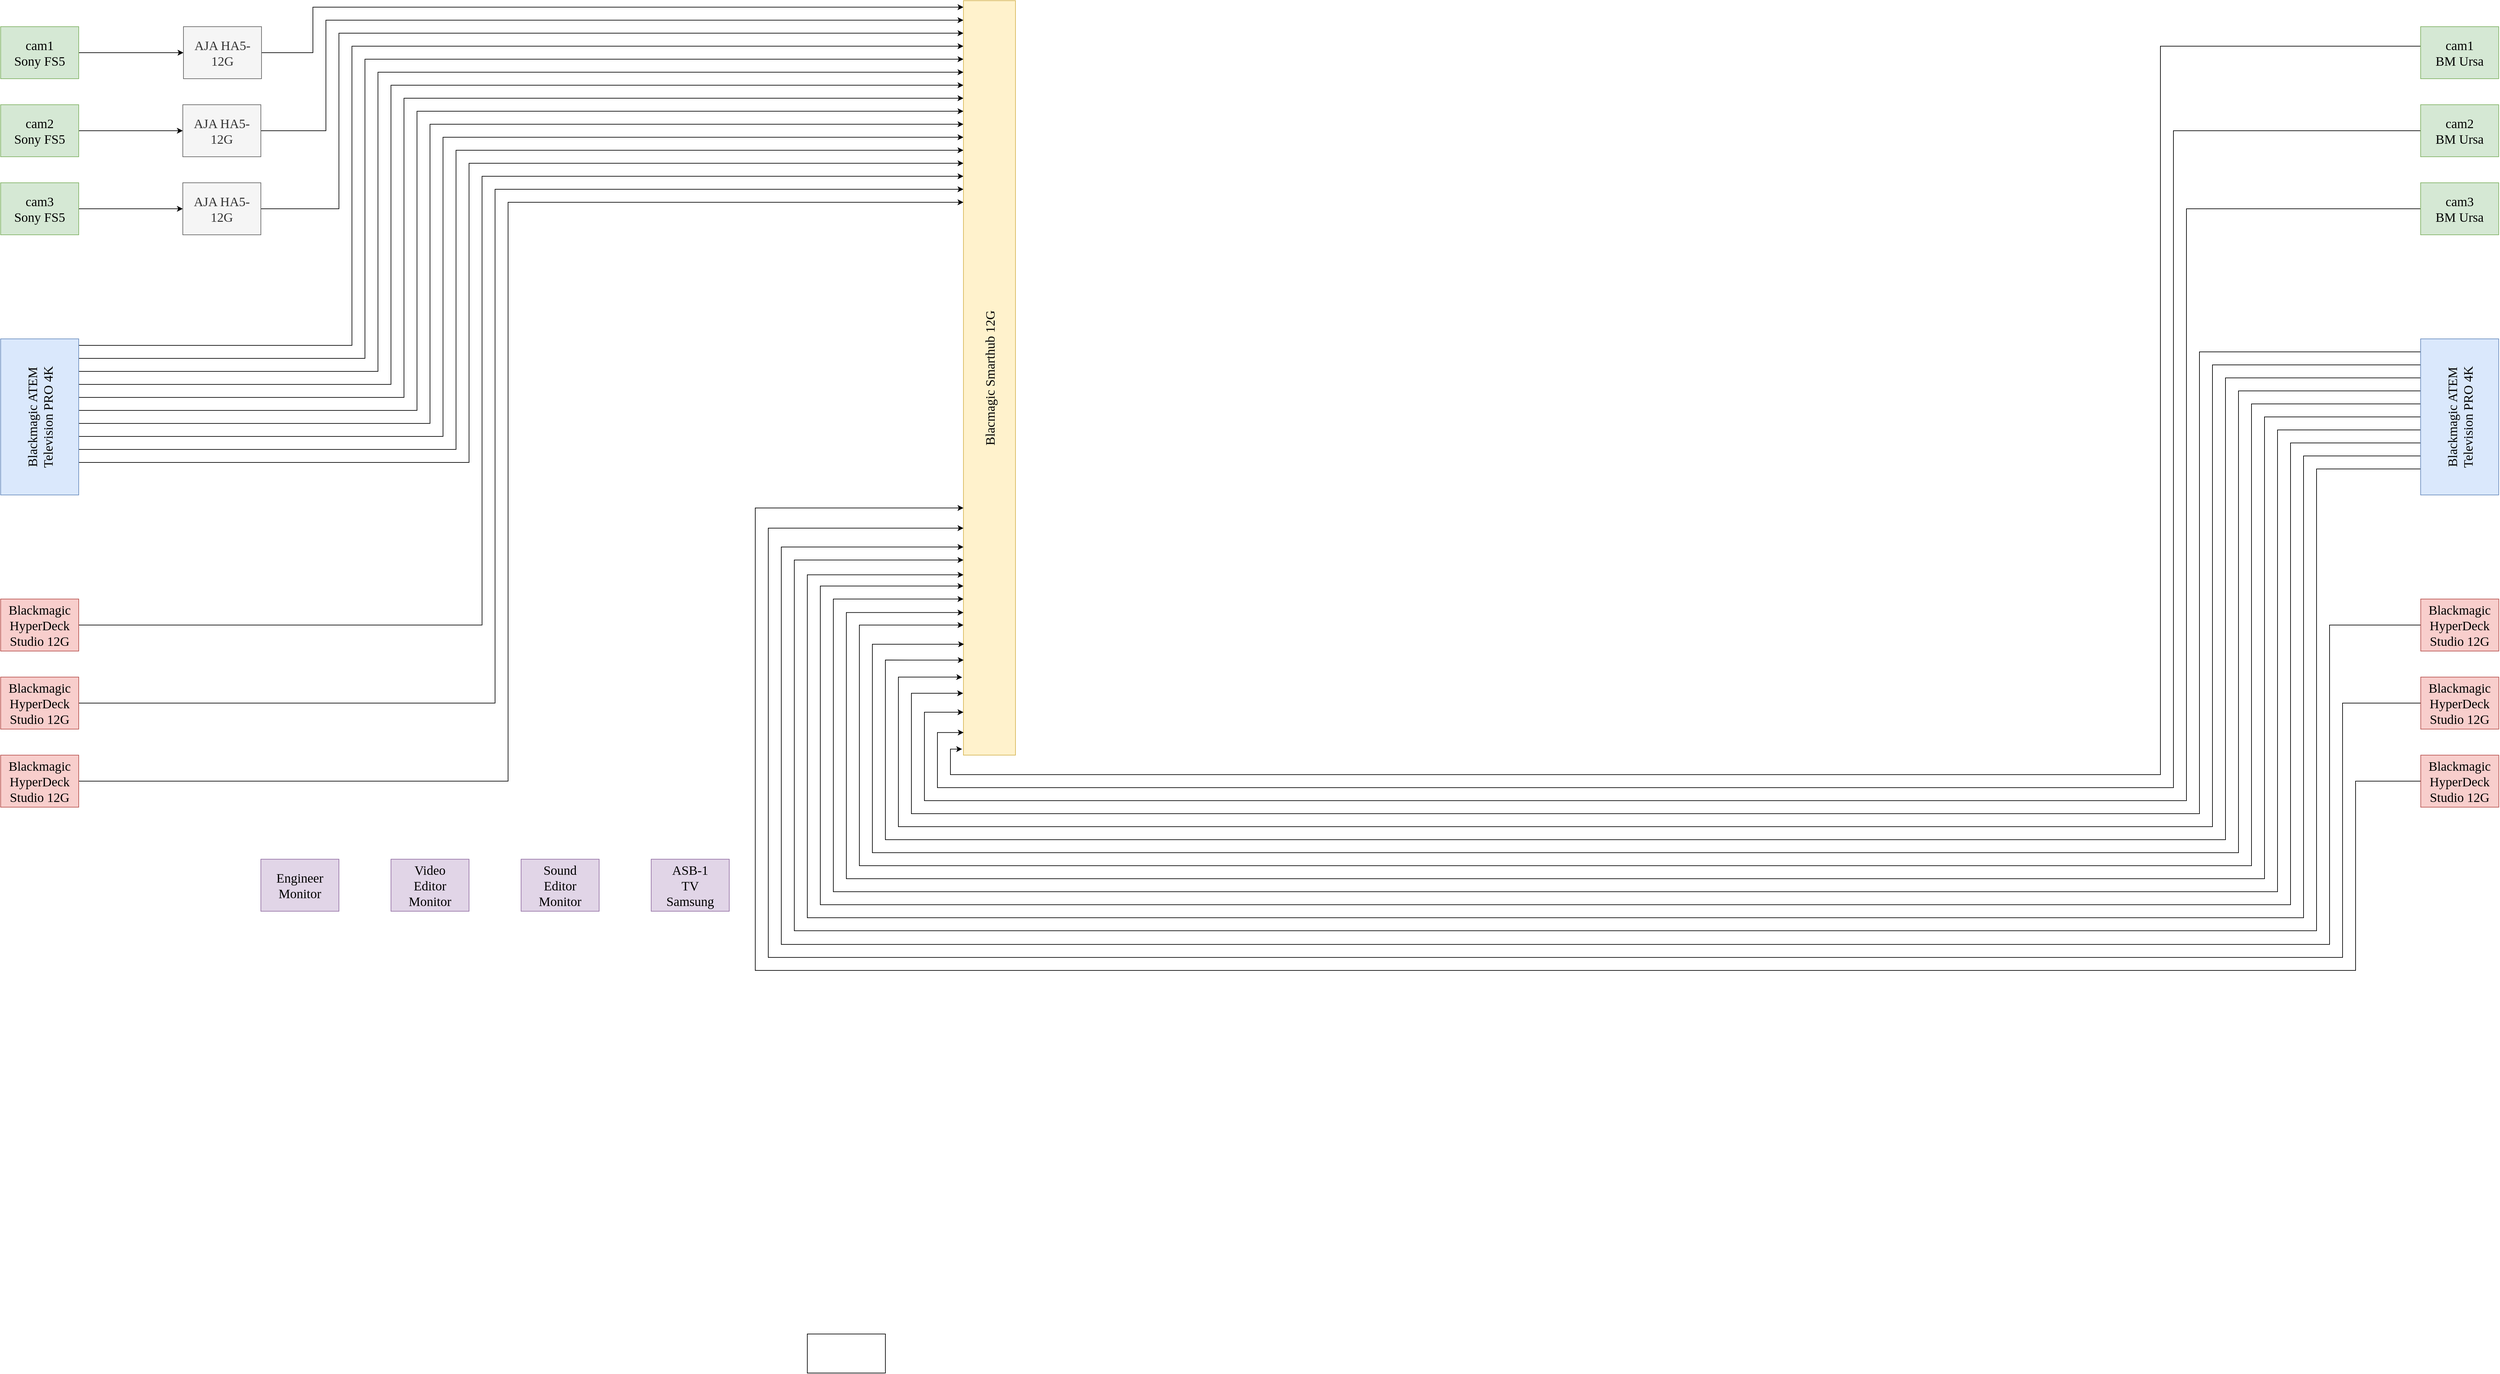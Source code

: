 <mxfile version="10.6.7" type="github"><diagram id="8zPpaCdNfco4rCtqq6pd" name="Chromakey ASB-1"><mxGraphModel dx="4123" dy="2480" grid="1" gridSize="10" guides="1" tooltips="1" connect="1" arrows="1" fold="1" page="1" pageScale="1" pageWidth="2336" pageHeight="1654" math="0" shadow="0"><root><mxCell id="0"/><mxCell id="1" parent="0"/><mxCell id="PRNeWvGEzYsnuZo690AR-102" style="edgeStyle=orthogonalEdgeStyle;rounded=0;orthogonalLoop=1;jettySize=auto;html=1;entryX=0;entryY=0.5;entryDx=0;entryDy=0;fontFamily=Verdana;fontSize=20;" parent="1" source="PRNeWvGEzYsnuZo690AR-89" target="PRNeWvGEzYsnuZo690AR-96" edge="1"><mxGeometry relative="1" as="geometry"/></mxCell><mxCell id="PRNeWvGEzYsnuZo690AR-89" value="cam1&lt;br&gt;Sony FS5&lt;br&gt;" style="rounded=0;whiteSpace=wrap;html=1;fontFamily=Verdana;fontSize=20;fillColor=#d5e8d4;strokeColor=#82b366;" parent="1" vertex="1"><mxGeometry x="400" y="160" width="120" height="80" as="geometry"/></mxCell><mxCell id="PRNeWvGEzYsnuZo690AR-105" style="edgeStyle=orthogonalEdgeStyle;rounded=0;orthogonalLoop=1;jettySize=auto;html=1;entryX=0;entryY=0.5;entryDx=0;entryDy=0;fontFamily=Verdana;fontSize=20;" parent="1" source="PRNeWvGEzYsnuZo690AR-94" target="PRNeWvGEzYsnuZo690AR-100" edge="1"><mxGeometry relative="1" as="geometry"/></mxCell><mxCell id="PRNeWvGEzYsnuZo690AR-94" value="cam2&lt;br&gt;Sony FS5&lt;br&gt;" style="rounded=0;whiteSpace=wrap;html=1;fontFamily=Verdana;fontSize=20;fillColor=#d5e8d4;strokeColor=#82b366;" parent="1" vertex="1"><mxGeometry x="400" y="280" width="120" height="80" as="geometry"/></mxCell><mxCell id="PRNeWvGEzYsnuZo690AR-106" style="edgeStyle=orthogonalEdgeStyle;rounded=0;orthogonalLoop=1;jettySize=auto;html=1;entryX=0;entryY=0.5;entryDx=0;entryDy=0;fontFamily=Verdana;fontSize=20;" parent="1" source="PRNeWvGEzYsnuZo690AR-95" target="PRNeWvGEzYsnuZo690AR-101" edge="1"><mxGeometry relative="1" as="geometry"/></mxCell><mxCell id="PRNeWvGEzYsnuZo690AR-95" value="cam3&lt;br&gt;Sony FS5&lt;br&gt;" style="rounded=0;whiteSpace=wrap;html=1;fontFamily=Verdana;fontSize=20;fillColor=#d5e8d4;strokeColor=#82b366;" parent="1" vertex="1"><mxGeometry x="400" y="400" width="120" height="80" as="geometry"/></mxCell><mxCell id="cZCcKE036kt_M7OEwNeD-14" style="edgeStyle=orthogonalEdgeStyle;rounded=0;orthogonalLoop=1;jettySize=auto;html=1;fontSize=22;" parent="1" source="PRNeWvGEzYsnuZo690AR-96" target="BGWSi0pUhEESYbRutxwz-24" edge="1"><mxGeometry relative="1" as="geometry"><Array as="points"><mxPoint x="880" y="200"/><mxPoint x="880" y="130"/></Array></mxGeometry></mxCell><mxCell id="PRNeWvGEzYsnuZo690AR-96" value="&lt;span&gt;AJA HA5-12G&lt;/span&gt;&lt;br&gt;" style="rounded=0;whiteSpace=wrap;html=1;fontFamily=Verdana;fontSize=20;fillColor=#f5f5f5;strokeColor=#666666;fontColor=#333333;" parent="1" vertex="1"><mxGeometry x="681" y="160" width="120" height="80" as="geometry"/></mxCell><mxCell id="cZCcKE036kt_M7OEwNeD-15" style="edgeStyle=orthogonalEdgeStyle;rounded=0;orthogonalLoop=1;jettySize=auto;html=1;fontSize=22;" parent="1" source="PRNeWvGEzYsnuZo690AR-100" target="BGWSi0pUhEESYbRutxwz-24" edge="1"><mxGeometry relative="1" as="geometry"><Array as="points"><mxPoint x="900" y="320"/><mxPoint x="900" y="150"/></Array></mxGeometry></mxCell><mxCell id="PRNeWvGEzYsnuZo690AR-100" value="&lt;span&gt;AJA HA5-12G&lt;/span&gt;&lt;br&gt;" style="rounded=0;whiteSpace=wrap;html=1;fontFamily=Verdana;fontSize=20;fillColor=#f5f5f5;strokeColor=#666666;fontColor=#333333;" parent="1" vertex="1"><mxGeometry x="680" y="280" width="120" height="80" as="geometry"/></mxCell><mxCell id="cZCcKE036kt_M7OEwNeD-16" style="edgeStyle=orthogonalEdgeStyle;rounded=0;orthogonalLoop=1;jettySize=auto;html=1;fontSize=22;" parent="1" source="PRNeWvGEzYsnuZo690AR-101" target="BGWSi0pUhEESYbRutxwz-24" edge="1"><mxGeometry relative="1" as="geometry"><Array as="points"><mxPoint x="920" y="440"/><mxPoint x="920" y="170"/></Array></mxGeometry></mxCell><mxCell id="PRNeWvGEzYsnuZo690AR-101" value="&lt;span&gt;AJA HA5-12G&lt;/span&gt;&lt;br&gt;" style="rounded=0;whiteSpace=wrap;html=1;fontFamily=Verdana;fontSize=20;fillColor=#f5f5f5;strokeColor=#666666;fontColor=#333333;" parent="1" vertex="1"><mxGeometry x="680" y="400" width="120" height="80" as="geometry"/></mxCell><mxCell id="cZCcKE036kt_M7OEwNeD-17" style="edgeStyle=orthogonalEdgeStyle;rounded=0;orthogonalLoop=1;jettySize=auto;html=1;fontSize=22;" parent="1" source="ANexXLqlYqrbS0PYl5LX-39" target="BGWSi0pUhEESYbRutxwz-24" edge="1"><mxGeometry relative="1" as="geometry"><Array as="points"><mxPoint x="940" y="650"/><mxPoint x="940" y="190"/></Array></mxGeometry></mxCell><mxCell id="cZCcKE036kt_M7OEwNeD-18" style="edgeStyle=orthogonalEdgeStyle;rounded=0;orthogonalLoop=1;jettySize=auto;html=1;fontSize=22;" parent="1" source="ANexXLqlYqrbS0PYl5LX-39" target="BGWSi0pUhEESYbRutxwz-24" edge="1"><mxGeometry relative="1" as="geometry"><Array as="points"><mxPoint x="960" y="670"/><mxPoint x="960" y="210"/></Array></mxGeometry></mxCell><mxCell id="cZCcKE036kt_M7OEwNeD-19" style="edgeStyle=orthogonalEdgeStyle;rounded=0;orthogonalLoop=1;jettySize=auto;html=1;fontSize=22;" parent="1" source="ANexXLqlYqrbS0PYl5LX-39" target="BGWSi0pUhEESYbRutxwz-24" edge="1"><mxGeometry relative="1" as="geometry"><Array as="points"><mxPoint x="980" y="690"/><mxPoint x="980" y="230"/></Array></mxGeometry></mxCell><mxCell id="cZCcKE036kt_M7OEwNeD-20" style="edgeStyle=orthogonalEdgeStyle;rounded=0;orthogonalLoop=1;jettySize=auto;html=1;fontSize=22;" parent="1" source="ANexXLqlYqrbS0PYl5LX-39" target="BGWSi0pUhEESYbRutxwz-24" edge="1"><mxGeometry relative="1" as="geometry"><Array as="points"><mxPoint x="1000" y="710"/><mxPoint x="1000" y="250"/></Array></mxGeometry></mxCell><mxCell id="cZCcKE036kt_M7OEwNeD-21" style="edgeStyle=orthogonalEdgeStyle;rounded=0;orthogonalLoop=1;jettySize=auto;html=1;fontSize=22;" parent="1" source="ANexXLqlYqrbS0PYl5LX-39" target="BGWSi0pUhEESYbRutxwz-24" edge="1"><mxGeometry relative="1" as="geometry"><Array as="points"><mxPoint x="1020" y="730"/><mxPoint x="1020" y="270"/></Array></mxGeometry></mxCell><mxCell id="cZCcKE036kt_M7OEwNeD-22" style="edgeStyle=orthogonalEdgeStyle;rounded=0;orthogonalLoop=1;jettySize=auto;html=1;fontSize=22;" parent="1" source="ANexXLqlYqrbS0PYl5LX-39" target="BGWSi0pUhEESYbRutxwz-24" edge="1"><mxGeometry relative="1" as="geometry"><Array as="points"><mxPoint x="1040" y="750"/><mxPoint x="1040" y="290"/></Array></mxGeometry></mxCell><mxCell id="cZCcKE036kt_M7OEwNeD-24" style="edgeStyle=orthogonalEdgeStyle;rounded=0;orthogonalLoop=1;jettySize=auto;html=1;fontSize=22;" parent="1" source="ANexXLqlYqrbS0PYl5LX-39" target="BGWSi0pUhEESYbRutxwz-24" edge="1"><mxGeometry relative="1" as="geometry"><Array as="points"><mxPoint x="1060" y="770"/><mxPoint x="1060" y="310"/></Array></mxGeometry></mxCell><mxCell id="cZCcKE036kt_M7OEwNeD-25" style="edgeStyle=orthogonalEdgeStyle;rounded=0;orthogonalLoop=1;jettySize=auto;html=1;fontSize=22;" parent="1" source="ANexXLqlYqrbS0PYl5LX-39" target="BGWSi0pUhEESYbRutxwz-24" edge="1"><mxGeometry relative="1" as="geometry"><Array as="points"><mxPoint x="1080" y="790"/><mxPoint x="1080" y="330"/></Array></mxGeometry></mxCell><mxCell id="cZCcKE036kt_M7OEwNeD-26" style="edgeStyle=orthogonalEdgeStyle;rounded=0;orthogonalLoop=1;jettySize=auto;html=1;fontSize=22;" parent="1" source="ANexXLqlYqrbS0PYl5LX-39" target="BGWSi0pUhEESYbRutxwz-24" edge="1"><mxGeometry relative="1" as="geometry"><Array as="points"><mxPoint x="1100" y="810"/><mxPoint x="1100" y="350"/></Array></mxGeometry></mxCell><mxCell id="cZCcKE036kt_M7OEwNeD-27" style="edgeStyle=orthogonalEdgeStyle;rounded=0;orthogonalLoop=1;jettySize=auto;html=1;fontSize=22;" parent="1" source="ANexXLqlYqrbS0PYl5LX-39" target="BGWSi0pUhEESYbRutxwz-24" edge="1"><mxGeometry relative="1" as="geometry"><Array as="points"><mxPoint x="1120" y="830"/><mxPoint x="1120" y="370"/></Array></mxGeometry></mxCell><mxCell id="ANexXLqlYqrbS0PYl5LX-39" value="Blackmagic ATEM Television PRO 4K&lt;br&gt;" style="rounded=0;whiteSpace=wrap;html=1;fontFamily=Verdana;fontSize=20;fillColor=#dae8fc;strokeColor=#6c8ebf;flipV=1;flipH=1;horizontal=0;" parent="1" vertex="1"><mxGeometry x="400" y="640" width="120" height="240" as="geometry"/></mxCell><mxCell id="cZCcKE036kt_M7OEwNeD-28" style="edgeStyle=orthogonalEdgeStyle;rounded=0;orthogonalLoop=1;jettySize=auto;html=1;fontSize=22;" parent="1" source="ANexXLqlYqrbS0PYl5LX-40" target="BGWSi0pUhEESYbRutxwz-24" edge="1"><mxGeometry relative="1" as="geometry"><Array as="points"><mxPoint x="1140" y="1080"/><mxPoint x="1140" y="390"/></Array></mxGeometry></mxCell><mxCell id="ANexXLqlYqrbS0PYl5LX-40" value="&lt;span&gt;Blackmagic HyperDeck Studio 12G&lt;/span&gt;&lt;br&gt;" style="rounded=0;whiteSpace=wrap;html=1;fontFamily=Verdana;fontSize=20;fillColor=#f8cecc;strokeColor=#b85450;" parent="1" vertex="1"><mxGeometry x="400" y="1040" width="120" height="80" as="geometry"/></mxCell><mxCell id="cZCcKE036kt_M7OEwNeD-29" style="edgeStyle=orthogonalEdgeStyle;rounded=0;orthogonalLoop=1;jettySize=auto;html=1;fontSize=22;" parent="1" source="ANexXLqlYqrbS0PYl5LX-42" target="BGWSi0pUhEESYbRutxwz-24" edge="1"><mxGeometry relative="1" as="geometry"><Array as="points"><mxPoint x="1160" y="1200"/><mxPoint x="1160" y="410"/></Array></mxGeometry></mxCell><mxCell id="ANexXLqlYqrbS0PYl5LX-42" value="&lt;span&gt;Blackmagic HyperDeck Studio 12G&lt;/span&gt;&lt;br&gt;" style="rounded=0;whiteSpace=wrap;html=1;fontFamily=Verdana;fontSize=20;fillColor=#f8cecc;strokeColor=#b85450;" parent="1" vertex="1"><mxGeometry x="400" y="1160" width="120" height="80" as="geometry"/></mxCell><mxCell id="cZCcKE036kt_M7OEwNeD-30" style="edgeStyle=orthogonalEdgeStyle;rounded=0;orthogonalLoop=1;jettySize=auto;html=1;fontSize=22;" parent="1" source="ANexXLqlYqrbS0PYl5LX-43" target="BGWSi0pUhEESYbRutxwz-24" edge="1"><mxGeometry relative="1" as="geometry"><Array as="points"><mxPoint x="1180" y="1320"/><mxPoint x="1180" y="430"/></Array></mxGeometry></mxCell><mxCell id="ANexXLqlYqrbS0PYl5LX-43" value="&lt;span&gt;Blackmagic HyperDeck Studio 12G&lt;/span&gt;&lt;br&gt;" style="rounded=0;whiteSpace=wrap;html=1;fontFamily=Verdana;fontSize=20;fillColor=#f8cecc;strokeColor=#b85450;" parent="1" vertex="1"><mxGeometry x="400" y="1280" width="120" height="80" as="geometry"/></mxCell><mxCell id="BGWSi0pUhEESYbRutxwz-1" value="Engineer&lt;br&gt;Monitor&lt;br&gt;" style="rounded=0;whiteSpace=wrap;html=1;fontFamily=Verdana;fontSize=20;fillColor=#e1d5e7;strokeColor=#9673a6;" parent="1" vertex="1"><mxGeometry x="800" y="1440" width="120" height="80" as="geometry"/></mxCell><mxCell id="BGWSi0pUhEESYbRutxwz-2" value="Video&lt;br&gt;Editor&lt;br&gt;Monitor&lt;br&gt;" style="rounded=0;whiteSpace=wrap;html=1;fontFamily=Verdana;fontSize=20;fillColor=#e1d5e7;strokeColor=#9673a6;" parent="1" vertex="1"><mxGeometry x="1000" y="1440" width="120" height="80" as="geometry"/></mxCell><mxCell id="BGWSi0pUhEESYbRutxwz-3" value="ASB-1 &lt;br&gt;TV&lt;br&gt;Samsung&lt;br&gt;" style="rounded=0;whiteSpace=wrap;html=1;fontFamily=Verdana;fontSize=20;fillColor=#e1d5e7;strokeColor=#9673a6;" parent="1" vertex="1"><mxGeometry x="1400" y="1440" width="120" height="80" as="geometry"/></mxCell><mxCell id="BGWSi0pUhEESYbRutxwz-4" value="Sound&lt;br&gt;Editor&lt;br&gt;Monitor&lt;br&gt;" style="rounded=0;whiteSpace=wrap;html=1;fontFamily=Verdana;fontSize=20;fillColor=#e1d5e7;strokeColor=#9673a6;" parent="1" vertex="1"><mxGeometry x="1200" y="1440" width="120" height="80" as="geometry"/></mxCell><mxCell id="BGWSi0pUhEESYbRutxwz-24" value="Blacmagic Smarthub 12G" style="rounded=0;whiteSpace=wrap;html=1;fontFamily=Verdana;fontSize=20;horizontal=0;fillColor=#fff2cc;strokeColor=#d6b656;" parent="1" vertex="1"><mxGeometry x="1880" y="120" width="80" height="1160" as="geometry"/></mxCell><mxCell id="7rxG0kGC3EQJ1BJ71K5Z-4" style="edgeStyle=orthogonalEdgeStyle;rounded=0;orthogonalLoop=1;jettySize=auto;html=1;entryX=-0.025;entryY=0.992;entryDx=0;entryDy=0;entryPerimeter=0;" edge="1" parent="1" source="7rxG0kGC3EQJ1BJ71K5Z-1" target="BGWSi0pUhEESYbRutxwz-24"><mxGeometry relative="1" as="geometry"><Array as="points"><mxPoint x="3720" y="190"/><mxPoint x="3720" y="1310"/><mxPoint x="1860" y="1310"/></Array></mxGeometry></mxCell><mxCell id="7rxG0kGC3EQJ1BJ71K5Z-1" value="cam1&lt;br&gt;BM Ursa&lt;br&gt;" style="rounded=0;whiteSpace=wrap;html=1;fontFamily=Verdana;fontSize=20;fillColor=#d5e8d4;strokeColor=#82b366;" vertex="1" parent="1"><mxGeometry x="4120" y="160" width="120" height="80" as="geometry"/></mxCell><mxCell id="7rxG0kGC3EQJ1BJ71K5Z-6" style="edgeStyle=orthogonalEdgeStyle;rounded=0;orthogonalLoop=1;jettySize=auto;html=1;entryX=0.004;entryY=0.97;entryDx=0;entryDy=0;entryPerimeter=0;" edge="1" parent="1" source="7rxG0kGC3EQJ1BJ71K5Z-2" target="BGWSi0pUhEESYbRutxwz-24"><mxGeometry relative="1" as="geometry"><Array as="points"><mxPoint x="3740" y="320"/><mxPoint x="3740" y="1330"/><mxPoint x="1840" y="1330"/><mxPoint x="1840" y="1245"/></Array></mxGeometry></mxCell><mxCell id="7rxG0kGC3EQJ1BJ71K5Z-2" value="cam2&lt;br&gt;BM Ursa&lt;br&gt;" style="rounded=0;whiteSpace=wrap;html=1;fontFamily=Verdana;fontSize=20;fillColor=#d5e8d4;strokeColor=#82b366;" vertex="1" parent="1"><mxGeometry x="4120" y="280" width="120" height="80" as="geometry"/></mxCell><mxCell id="7rxG0kGC3EQJ1BJ71K5Z-7" style="edgeStyle=orthogonalEdgeStyle;rounded=0;orthogonalLoop=1;jettySize=auto;html=1;" edge="1" parent="1" source="7rxG0kGC3EQJ1BJ71K5Z-3" target="BGWSi0pUhEESYbRutxwz-24"><mxGeometry relative="1" as="geometry"><Array as="points"><mxPoint x="3760" y="440"/><mxPoint x="3760" y="1350"/><mxPoint x="1820" y="1350"/><mxPoint x="1820" y="1214"/></Array></mxGeometry></mxCell><mxCell id="7rxG0kGC3EQJ1BJ71K5Z-3" value="cam3&lt;br&gt;BM Ursa&lt;br&gt;" style="rounded=0;whiteSpace=wrap;html=1;fontFamily=Verdana;fontSize=20;fillColor=#d5e8d4;strokeColor=#82b366;" vertex="1" parent="1"><mxGeometry x="4120" y="400" width="120" height="80" as="geometry"/></mxCell><mxCell id="7rxG0kGC3EQJ1BJ71K5Z-9" style="edgeStyle=orthogonalEdgeStyle;rounded=0;orthogonalLoop=1;jettySize=auto;html=1;entryX=-0.006;entryY=0.918;entryDx=0;entryDy=0;entryPerimeter=0;" edge="1" parent="1" source="7rxG0kGC3EQJ1BJ71K5Z-8" target="BGWSi0pUhEESYbRutxwz-24"><mxGeometry relative="1" as="geometry"><Array as="points"><mxPoint x="3780" y="660"/><mxPoint x="3780" y="1370"/><mxPoint x="1800" y="1370"/><mxPoint x="1800" y="1185"/></Array></mxGeometry></mxCell><mxCell id="7rxG0kGC3EQJ1BJ71K5Z-10" style="edgeStyle=orthogonalEdgeStyle;rounded=0;orthogonalLoop=1;jettySize=auto;html=1;entryX=-0.024;entryY=0.897;entryDx=0;entryDy=0;entryPerimeter=0;" edge="1" parent="1" source="7rxG0kGC3EQJ1BJ71K5Z-8" target="BGWSi0pUhEESYbRutxwz-24"><mxGeometry relative="1" as="geometry"><mxPoint x="1860" y="1160" as="targetPoint"/><Array as="points"><mxPoint x="3800" y="680"/><mxPoint x="3800" y="1390"/><mxPoint x="1780" y="1390"/><mxPoint x="1780" y="1160"/><mxPoint x="1870" y="1160"/></Array></mxGeometry></mxCell><mxCell id="7rxG0kGC3EQJ1BJ71K5Z-11" style="edgeStyle=orthogonalEdgeStyle;rounded=0;orthogonalLoop=1;jettySize=auto;html=1;entryX=0.005;entryY=0.874;entryDx=0;entryDy=0;entryPerimeter=0;" edge="1" parent="1" source="7rxG0kGC3EQJ1BJ71K5Z-8" target="BGWSi0pUhEESYbRutxwz-24"><mxGeometry relative="1" as="geometry"><Array as="points"><mxPoint x="3820" y="700"/><mxPoint x="3820" y="1410"/><mxPoint x="1760" y="1410"/><mxPoint x="1760" y="1134"/></Array></mxGeometry></mxCell><mxCell id="7rxG0kGC3EQJ1BJ71K5Z-13" style="edgeStyle=orthogonalEdgeStyle;rounded=0;orthogonalLoop=1;jettySize=auto;html=1;entryX=0.012;entryY=0.853;entryDx=0;entryDy=0;entryPerimeter=0;" edge="1" parent="1" source="7rxG0kGC3EQJ1BJ71K5Z-8" target="BGWSi0pUhEESYbRutxwz-24"><mxGeometry relative="1" as="geometry"><mxPoint x="1878" y="1110" as="targetPoint"/><Array as="points"><mxPoint x="3840" y="720"/><mxPoint x="3840" y="1430"/><mxPoint x="1740" y="1430"/><mxPoint x="1740" y="1109"/></Array></mxGeometry></mxCell><mxCell id="7rxG0kGC3EQJ1BJ71K5Z-14" style="edgeStyle=orthogonalEdgeStyle;rounded=0;orthogonalLoop=1;jettySize=auto;html=1;" edge="1" parent="1" source="7rxG0kGC3EQJ1BJ71K5Z-8" target="BGWSi0pUhEESYbRutxwz-24"><mxGeometry relative="1" as="geometry"><Array as="points"><mxPoint x="3860" y="740"/><mxPoint x="3860" y="1450"/><mxPoint x="1720" y="1450"/><mxPoint x="1720" y="1080"/></Array></mxGeometry></mxCell><mxCell id="7rxG0kGC3EQJ1BJ71K5Z-15" style="edgeStyle=orthogonalEdgeStyle;rounded=0;orthogonalLoop=1;jettySize=auto;html=1;entryX=0;entryY=0.811;entryDx=0;entryDy=0;entryPerimeter=0;" edge="1" parent="1" source="7rxG0kGC3EQJ1BJ71K5Z-8" target="BGWSi0pUhEESYbRutxwz-24"><mxGeometry relative="1" as="geometry"><Array as="points"><mxPoint x="3880" y="760"/><mxPoint x="3880" y="1470"/><mxPoint x="1700" y="1470"/><mxPoint x="1700" y="1061"/></Array></mxGeometry></mxCell><mxCell id="7rxG0kGC3EQJ1BJ71K5Z-16" style="edgeStyle=orthogonalEdgeStyle;rounded=0;orthogonalLoop=1;jettySize=auto;html=1;" edge="1" parent="1" source="7rxG0kGC3EQJ1BJ71K5Z-8" target="BGWSi0pUhEESYbRutxwz-24"><mxGeometry relative="1" as="geometry"><Array as="points"><mxPoint x="3900" y="780"/><mxPoint x="3900" y="1490"/><mxPoint x="1680" y="1490"/><mxPoint x="1680" y="1040"/></Array></mxGeometry></mxCell><mxCell id="7rxG0kGC3EQJ1BJ71K5Z-17" style="edgeStyle=orthogonalEdgeStyle;rounded=0;orthogonalLoop=1;jettySize=auto;html=1;" edge="1" parent="1" source="7rxG0kGC3EQJ1BJ71K5Z-8"><mxGeometry relative="1" as="geometry"><mxPoint x="1880" y="1020" as="targetPoint"/><Array as="points"><mxPoint x="3920" y="800"/><mxPoint x="3920" y="1510"/><mxPoint x="1660" y="1510"/><mxPoint x="1660" y="1020"/></Array></mxGeometry></mxCell><mxCell id="7rxG0kGC3EQJ1BJ71K5Z-18" style="edgeStyle=orthogonalEdgeStyle;rounded=0;orthogonalLoop=1;jettySize=auto;html=1;entryX=0.001;entryY=0.761;entryDx=0;entryDy=0;entryPerimeter=0;" edge="1" parent="1" source="7rxG0kGC3EQJ1BJ71K5Z-8" target="BGWSi0pUhEESYbRutxwz-24"><mxGeometry relative="1" as="geometry"><Array as="points"><mxPoint x="3940" y="820"/><mxPoint x="3940" y="1530"/><mxPoint x="1640" y="1530"/><mxPoint x="1640" y="1003"/></Array></mxGeometry></mxCell><mxCell id="7rxG0kGC3EQJ1BJ71K5Z-19" style="edgeStyle=orthogonalEdgeStyle;rounded=0;orthogonalLoop=1;jettySize=auto;html=1;" edge="1" parent="1" source="7rxG0kGC3EQJ1BJ71K5Z-8"><mxGeometry relative="1" as="geometry"><mxPoint x="1880" y="980" as="targetPoint"/><Array as="points"><mxPoint x="3960" y="840"/><mxPoint x="3960" y="1550"/><mxPoint x="1620" y="1550"/><mxPoint x="1620" y="980"/><mxPoint x="1880" y="980"/></Array></mxGeometry></mxCell><mxCell id="7rxG0kGC3EQJ1BJ71K5Z-8" value="Blackmagic ATEM Television PRO 4K&lt;br&gt;" style="rounded=0;whiteSpace=wrap;html=1;fontFamily=Verdana;fontSize=20;fillColor=#dae8fc;strokeColor=#6c8ebf;flipV=1;flipH=1;horizontal=0;" vertex="1" parent="1"><mxGeometry x="4120" y="640" width="120" height="240" as="geometry"/></mxCell><mxCell id="7rxG0kGC3EQJ1BJ71K5Z-23" style="edgeStyle=orthogonalEdgeStyle;rounded=0;orthogonalLoop=1;jettySize=auto;html=1;" edge="1" parent="1" source="7rxG0kGC3EQJ1BJ71K5Z-20"><mxGeometry relative="1" as="geometry"><mxPoint x="1880" y="960" as="targetPoint"/><Array as="points"><mxPoint x="3980" y="1080"/><mxPoint x="3980" y="1571"/><mxPoint x="1600" y="1571"/><mxPoint x="1600" y="960"/><mxPoint x="1880" y="960"/></Array></mxGeometry></mxCell><mxCell id="7rxG0kGC3EQJ1BJ71K5Z-20" value="&lt;span&gt;Blackmagic HyperDeck Studio 12G&lt;/span&gt;&lt;br&gt;" style="rounded=0;whiteSpace=wrap;html=1;fontFamily=Verdana;fontSize=20;fillColor=#f8cecc;strokeColor=#b85450;" vertex="1" parent="1"><mxGeometry x="4120.167" y="1040" width="120" height="80" as="geometry"/></mxCell><mxCell id="7rxG0kGC3EQJ1BJ71K5Z-24" style="edgeStyle=orthogonalEdgeStyle;rounded=0;orthogonalLoop=1;jettySize=auto;html=1;" edge="1" parent="1" source="7rxG0kGC3EQJ1BJ71K5Z-21"><mxGeometry relative="1" as="geometry"><mxPoint x="1880" y="931" as="targetPoint"/><Array as="points"><mxPoint x="4000" y="1200"/><mxPoint x="4000" y="1591"/><mxPoint x="1580" y="1591"/><mxPoint x="1580" y="931"/><mxPoint x="1880" y="931"/></Array></mxGeometry></mxCell><mxCell id="7rxG0kGC3EQJ1BJ71K5Z-21" value="&lt;span&gt;Blackmagic HyperDeck Studio 12G&lt;/span&gt;&lt;br&gt;" style="rounded=0;whiteSpace=wrap;html=1;fontFamily=Verdana;fontSize=20;fillColor=#f8cecc;strokeColor=#b85450;" vertex="1" parent="1"><mxGeometry x="4120.167" y="1160" width="120" height="80" as="geometry"/></mxCell><mxCell id="7rxG0kGC3EQJ1BJ71K5Z-25" style="edgeStyle=orthogonalEdgeStyle;rounded=0;orthogonalLoop=1;jettySize=auto;html=1;exitX=0;exitY=0.5;exitDx=0;exitDy=0;" edge="1" parent="1" source="7rxG0kGC3EQJ1BJ71K5Z-22"><mxGeometry relative="1" as="geometry"><mxPoint x="1880" y="900" as="targetPoint"/><Array as="points"><mxPoint x="4020" y="1320"/><mxPoint x="4020" y="1611"/><mxPoint x="1560" y="1611"/><mxPoint x="1560" y="900"/><mxPoint x="1880" y="900"/></Array></mxGeometry></mxCell><mxCell id="7rxG0kGC3EQJ1BJ71K5Z-22" value="&lt;span&gt;Blackmagic HyperDeck Studio 12G&lt;/span&gt;&lt;br&gt;" style="rounded=0;whiteSpace=wrap;html=1;fontFamily=Verdana;fontSize=20;fillColor=#f8cecc;strokeColor=#b85450;" vertex="1" parent="1"><mxGeometry x="4120.167" y="1280" width="120" height="80" as="geometry"/></mxCell><mxCell id="7rxG0kGC3EQJ1BJ71K5Z-26" value="" style="rounded=0;whiteSpace=wrap;html=1;" vertex="1" parent="1"><mxGeometry x="1640" y="2170" width="120" height="60" as="geometry"/></mxCell></root></mxGraphModel></diagram></mxfile>